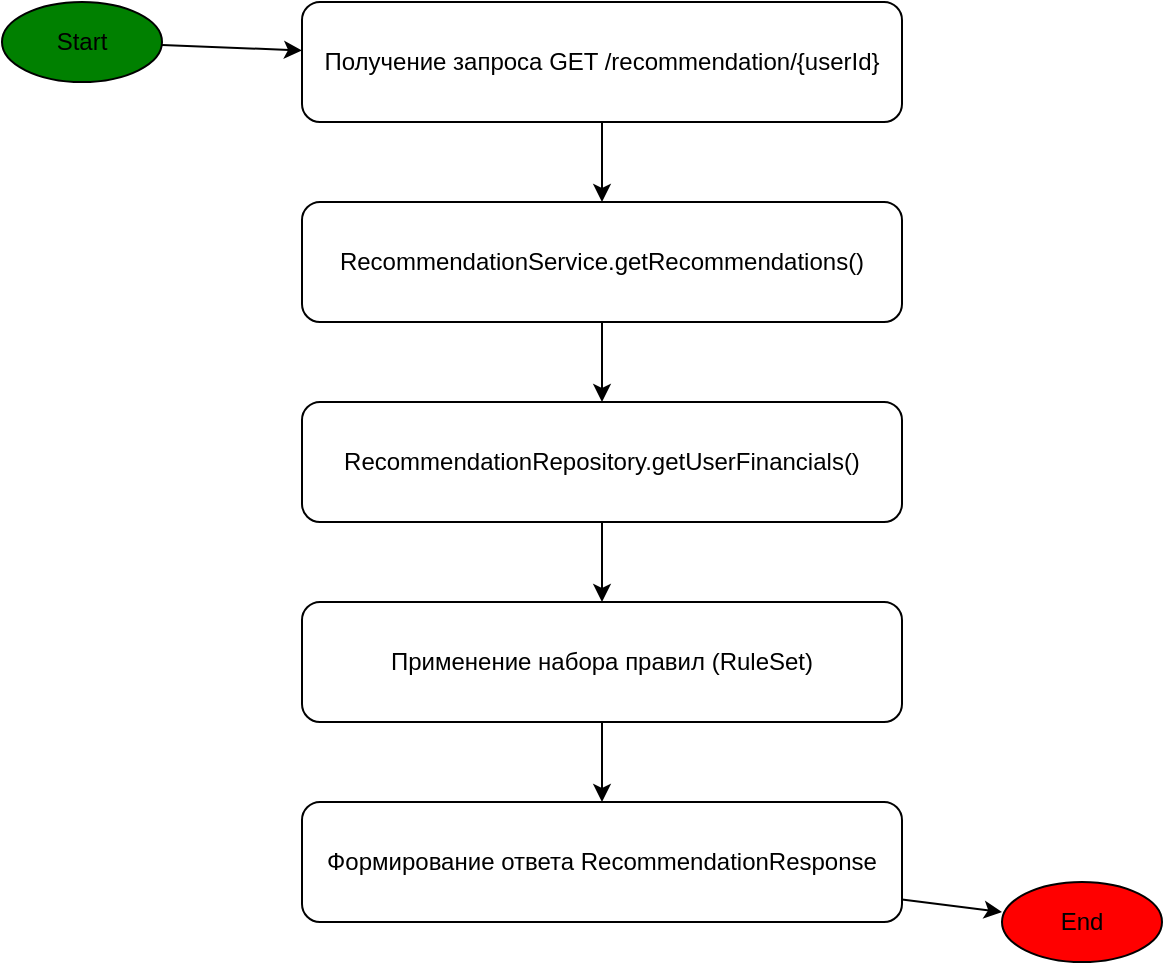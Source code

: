 <?xml version="1.0" encoding="UTF-8"?>
<mxfile>
  <diagram id="activity" name="Activity Diagram">
    <mxGraphModel dx="1304" dy="767" grid="1" gridSize="10" guides="1" tooltips="1" connect="1" arrows="1" fold="1" page="1" pageScale="1" pageWidth="827" pageHeight="1169" math="0" shadow="0">
      <root>
        <mxCell id="0"/>
        <mxCell id="1" parent="0"/>

        <!-- Start -->
        <mxCell id="start" value="Start" style="shape=ellipse;fillColor=green;whiteSpace=wrap;html=1;" vertex="1" parent="1">
          <mxGeometry x="50" y="60" width="80" height="40" as="geometry"/>
        </mxCell>

        <!-- Request -->
        <mxCell id="request" value="Получение запроса GET /recommendation/{userId}" style="shape=rectangle;rounded=1;whiteSpace=wrap;html=1;" vertex="1" parent="1">
          <mxGeometry x="200" y="60" width="300" height="60" as="geometry"/>
        </mxCell>

        <!-- Service -->
        <mxCell id="service" value="RecommendationService.getRecommendations()" style="shape=rectangle;rounded=1;whiteSpace=wrap;html=1;" vertex="1" parent="1">
          <mxGeometry x="200" y="160" width="300" height="60" as="geometry"/>
        </mxCell>

        <!-- Repository -->
        <mxCell id="repository" value="RecommendationRepository.getUserFinancials()" style="shape=rectangle;rounded=1;whiteSpace=wrap;html=1;" vertex="1" parent="1">
          <mxGeometry x="200" y="260" width="300" height="60" as="geometry"/>
        </mxCell>

        <!-- Rules -->
        <mxCell id="rules" value="Применение набора правил (RuleSet)" style="shape=rectangle;rounded=1;whiteSpace=wrap;html=1;" vertex="1" parent="1">
          <mxGeometry x="200" y="360" width="300" height="60" as="geometry"/>
        </mxCell>

        <!-- Response -->
        <mxCell id="response" value="Формирование ответа RecommendationResponse" style="shape=rectangle;rounded=1;whiteSpace=wrap;html=1;" vertex="1" parent="1">
          <mxGeometry x="200" y="460" width="300" height="60" as="geometry"/>
        </mxCell>

        <!-- End -->
        <mxCell id="end" value="End" style="shape=ellipse;fillColor=red;whiteSpace=wrap;html=1;" vertex="1" parent="1">
          <mxGeometry x="550" y="500" width="80" height="40" as="geometry"/>
        </mxCell>

        <!-- Connections -->
        <mxCell id="e1" edge="1" parent="1" source="start" target="request"><mxGeometry relative="1" as="geometry"/></mxCell>
        <mxCell id="e2" edge="1" parent="1" source="request" target="service"><mxGeometry relative="1" as="geometry"/></mxCell>
        <mxCell id="e3" edge="1" parent="1" source="service" target="repository"><mxGeometry relative="1" as="geometry"/></mxCell>
        <mxCell id="e4" edge="1" parent="1" source="repository" target="rules"><mxGeometry relative="1" as="geometry"/></mxCell>
        <mxCell id="e5" edge="1" parent="1" source="rules" target="response"><mxGeometry relative="1" as="geometry"/></mxCell>
        <mxCell id="e6" edge="1" parent="1" source="response" target="end"><mxGeometry relative="1" as="geometry"/></mxCell>
      </root>
    </mxGraphModel>
  </diagram>
</mxfile>

